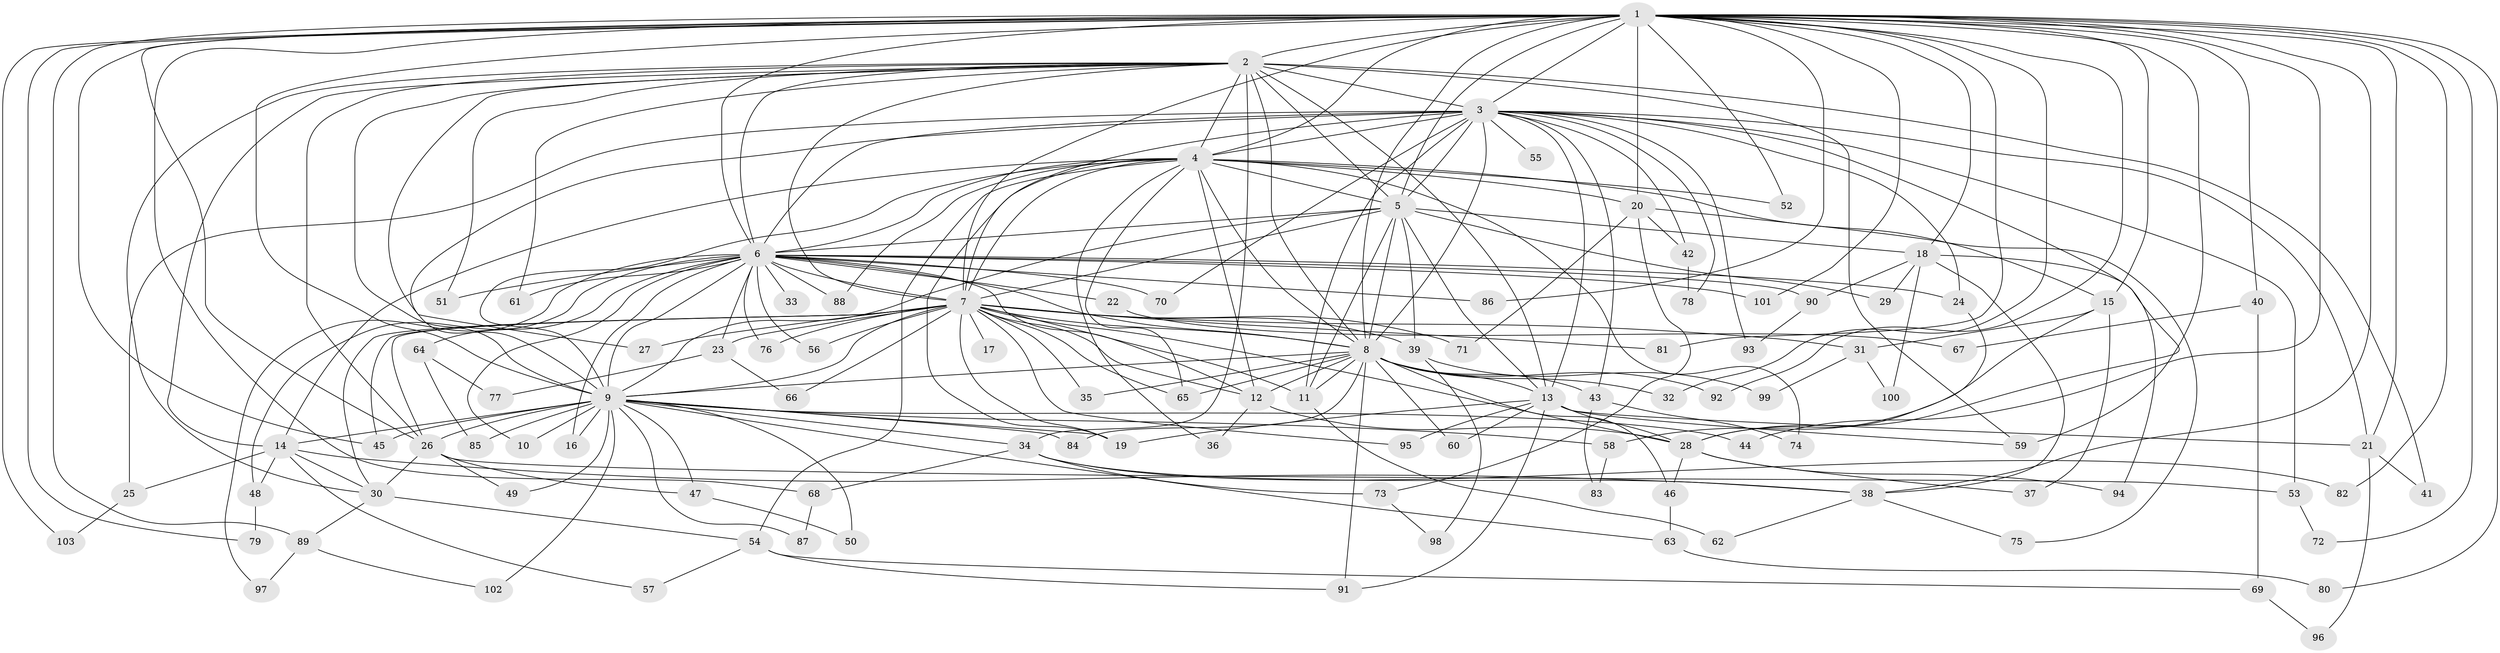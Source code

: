 // original degree distribution, {40: 0.006802721088435374, 19: 0.013605442176870748, 22: 0.006802721088435374, 16: 0.006802721088435374, 33: 0.013605442176870748, 17: 0.006802721088435374, 25: 0.006802721088435374, 29: 0.006802721088435374, 2: 0.5510204081632653, 3: 0.19047619047619047, 4: 0.09523809523809523, 9: 0.006802721088435374, 5: 0.05442176870748299, 7: 0.013605442176870748, 8: 0.006802721088435374, 6: 0.013605442176870748}
// Generated by graph-tools (version 1.1) at 2025/49/03/04/25 22:49:47]
// undirected, 103 vertices, 241 edges
graph export_dot {
  node [color=gray90,style=filled];
  1;
  2;
  3;
  4;
  5;
  6;
  7;
  8;
  9;
  10;
  11;
  12;
  13;
  14;
  15;
  16;
  17;
  18;
  19;
  20;
  21;
  22;
  23;
  24;
  25;
  26;
  27;
  28;
  29;
  30;
  31;
  32;
  33;
  34;
  35;
  36;
  37;
  38;
  39;
  40;
  41;
  42;
  43;
  44;
  45;
  46;
  47;
  48;
  49;
  50;
  51;
  52;
  53;
  54;
  55;
  56;
  57;
  58;
  59;
  60;
  61;
  62;
  63;
  64;
  65;
  66;
  67;
  68;
  69;
  70;
  71;
  72;
  73;
  74;
  75;
  76;
  77;
  78;
  79;
  80;
  81;
  82;
  83;
  84;
  85;
  86;
  87;
  88;
  89;
  90;
  91;
  92;
  93;
  94;
  95;
  96;
  97;
  98;
  99;
  100;
  101;
  102;
  103;
  1 -- 2 [weight=2.0];
  1 -- 3 [weight=3.0];
  1 -- 4 [weight=1.0];
  1 -- 5 [weight=1.0];
  1 -- 6 [weight=1.0];
  1 -- 7 [weight=1.0];
  1 -- 8 [weight=2.0];
  1 -- 9 [weight=1.0];
  1 -- 15 [weight=1.0];
  1 -- 18 [weight=1.0];
  1 -- 20 [weight=2.0];
  1 -- 21 [weight=2.0];
  1 -- 26 [weight=1.0];
  1 -- 32 [weight=2.0];
  1 -- 38 [weight=1.0];
  1 -- 40 [weight=1.0];
  1 -- 44 [weight=1.0];
  1 -- 45 [weight=1.0];
  1 -- 52 [weight=1.0];
  1 -- 59 [weight=1.0];
  1 -- 68 [weight=1.0];
  1 -- 72 [weight=1.0];
  1 -- 79 [weight=1.0];
  1 -- 80 [weight=1.0];
  1 -- 81 [weight=1.0];
  1 -- 82 [weight=1.0];
  1 -- 86 [weight=1.0];
  1 -- 89 [weight=1.0];
  1 -- 92 [weight=1.0];
  1 -- 101 [weight=1.0];
  1 -- 103 [weight=1.0];
  2 -- 3 [weight=2.0];
  2 -- 4 [weight=1.0];
  2 -- 5 [weight=2.0];
  2 -- 6 [weight=1.0];
  2 -- 7 [weight=1.0];
  2 -- 8 [weight=1.0];
  2 -- 9 [weight=1.0];
  2 -- 13 [weight=1.0];
  2 -- 14 [weight=1.0];
  2 -- 26 [weight=1.0];
  2 -- 27 [weight=1.0];
  2 -- 30 [weight=1.0];
  2 -- 34 [weight=1.0];
  2 -- 41 [weight=1.0];
  2 -- 51 [weight=1.0];
  2 -- 59 [weight=1.0];
  2 -- 61 [weight=1.0];
  3 -- 4 [weight=2.0];
  3 -- 5 [weight=3.0];
  3 -- 6 [weight=2.0];
  3 -- 7 [weight=2.0];
  3 -- 8 [weight=2.0];
  3 -- 9 [weight=2.0];
  3 -- 11 [weight=1.0];
  3 -- 13 [weight=1.0];
  3 -- 21 [weight=1.0];
  3 -- 24 [weight=1.0];
  3 -- 25 [weight=1.0];
  3 -- 28 [weight=1.0];
  3 -- 42 [weight=1.0];
  3 -- 43 [weight=1.0];
  3 -- 53 [weight=1.0];
  3 -- 55 [weight=2.0];
  3 -- 70 [weight=1.0];
  3 -- 78 [weight=1.0];
  3 -- 93 [weight=1.0];
  4 -- 5 [weight=1.0];
  4 -- 6 [weight=1.0];
  4 -- 7 [weight=2.0];
  4 -- 8 [weight=2.0];
  4 -- 9 [weight=2.0];
  4 -- 12 [weight=1.0];
  4 -- 14 [weight=1.0];
  4 -- 15 [weight=1.0];
  4 -- 19 [weight=1.0];
  4 -- 20 [weight=1.0];
  4 -- 36 [weight=1.0];
  4 -- 52 [weight=1.0];
  4 -- 54 [weight=1.0];
  4 -- 65 [weight=1.0];
  4 -- 74 [weight=1.0];
  4 -- 88 [weight=1.0];
  5 -- 6 [weight=1.0];
  5 -- 7 [weight=1.0];
  5 -- 8 [weight=1.0];
  5 -- 9 [weight=1.0];
  5 -- 11 [weight=1.0];
  5 -- 13 [weight=1.0];
  5 -- 18 [weight=1.0];
  5 -- 29 [weight=1.0];
  5 -- 39 [weight=1.0];
  6 -- 7 [weight=1.0];
  6 -- 8 [weight=2.0];
  6 -- 9 [weight=1.0];
  6 -- 10 [weight=1.0];
  6 -- 12 [weight=1.0];
  6 -- 16 [weight=1.0];
  6 -- 22 [weight=1.0];
  6 -- 23 [weight=1.0];
  6 -- 24 [weight=1.0];
  6 -- 33 [weight=1.0];
  6 -- 48 [weight=1.0];
  6 -- 51 [weight=1.0];
  6 -- 56 [weight=1.0];
  6 -- 61 [weight=1.0];
  6 -- 64 [weight=1.0];
  6 -- 70 [weight=1.0];
  6 -- 76 [weight=1.0];
  6 -- 86 [weight=1.0];
  6 -- 88 [weight=1.0];
  6 -- 90 [weight=1.0];
  6 -- 97 [weight=1.0];
  6 -- 101 [weight=1.0];
  7 -- 8 [weight=1.0];
  7 -- 9 [weight=2.0];
  7 -- 11 [weight=1.0];
  7 -- 12 [weight=2.0];
  7 -- 17 [weight=1.0];
  7 -- 19 [weight=1.0];
  7 -- 23 [weight=1.0];
  7 -- 26 [weight=1.0];
  7 -- 27 [weight=1.0];
  7 -- 28 [weight=1.0];
  7 -- 30 [weight=1.0];
  7 -- 31 [weight=1.0];
  7 -- 35 [weight=1.0];
  7 -- 39 [weight=1.0];
  7 -- 45 [weight=1.0];
  7 -- 56 [weight=1.0];
  7 -- 65 [weight=1.0];
  7 -- 66 [weight=1.0];
  7 -- 71 [weight=1.0];
  7 -- 76 [weight=1.0];
  7 -- 81 [weight=1.0];
  7 -- 95 [weight=1.0];
  8 -- 9 [weight=1.0];
  8 -- 11 [weight=1.0];
  8 -- 12 [weight=1.0];
  8 -- 13 [weight=1.0];
  8 -- 32 [weight=1.0];
  8 -- 35 [weight=1.0];
  8 -- 43 [weight=1.0];
  8 -- 46 [weight=1.0];
  8 -- 60 [weight=1.0];
  8 -- 65 [weight=1.0];
  8 -- 84 [weight=1.0];
  8 -- 91 [weight=1.0];
  8 -- 92 [weight=1.0];
  9 -- 10 [weight=1.0];
  9 -- 14 [weight=2.0];
  9 -- 16 [weight=1.0];
  9 -- 19 [weight=1.0];
  9 -- 26 [weight=1.0];
  9 -- 34 [weight=1.0];
  9 -- 44 [weight=1.0];
  9 -- 45 [weight=2.0];
  9 -- 47 [weight=1.0];
  9 -- 49 [weight=1.0];
  9 -- 50 [weight=1.0];
  9 -- 58 [weight=1.0];
  9 -- 63 [weight=1.0];
  9 -- 84 [weight=1.0];
  9 -- 85 [weight=1.0];
  9 -- 87 [weight=1.0];
  9 -- 102 [weight=1.0];
  11 -- 62 [weight=1.0];
  12 -- 28 [weight=1.0];
  12 -- 36 [weight=1.0];
  13 -- 19 [weight=1.0];
  13 -- 21 [weight=1.0];
  13 -- 28 [weight=1.0];
  13 -- 59 [weight=1.0];
  13 -- 60 [weight=1.0];
  13 -- 91 [weight=1.0];
  13 -- 95 [weight=1.0];
  14 -- 25 [weight=1.0];
  14 -- 30 [weight=1.0];
  14 -- 38 [weight=1.0];
  14 -- 48 [weight=1.0];
  14 -- 57 [weight=1.0];
  15 -- 31 [weight=1.0];
  15 -- 37 [weight=1.0];
  15 -- 58 [weight=1.0];
  18 -- 29 [weight=1.0];
  18 -- 38 [weight=1.0];
  18 -- 90 [weight=1.0];
  18 -- 94 [weight=1.0];
  18 -- 100 [weight=1.0];
  20 -- 42 [weight=1.0];
  20 -- 71 [weight=1.0];
  20 -- 73 [weight=1.0];
  20 -- 75 [weight=1.0];
  21 -- 41 [weight=1.0];
  21 -- 96 [weight=1.0];
  22 -- 67 [weight=1.0];
  23 -- 66 [weight=1.0];
  23 -- 77 [weight=1.0];
  24 -- 28 [weight=1.0];
  25 -- 103 [weight=1.0];
  26 -- 30 [weight=1.0];
  26 -- 47 [weight=1.0];
  26 -- 49 [weight=1.0];
  26 -- 53 [weight=1.0];
  28 -- 37 [weight=1.0];
  28 -- 46 [weight=1.0];
  28 -- 94 [weight=1.0];
  30 -- 54 [weight=1.0];
  30 -- 89 [weight=1.0];
  31 -- 99 [weight=1.0];
  31 -- 100 [weight=1.0];
  34 -- 38 [weight=1.0];
  34 -- 68 [weight=1.0];
  34 -- 73 [weight=1.0];
  34 -- 82 [weight=1.0];
  38 -- 62 [weight=1.0];
  38 -- 75 [weight=1.0];
  39 -- 98 [weight=1.0];
  39 -- 99 [weight=1.0];
  40 -- 67 [weight=1.0];
  40 -- 69 [weight=1.0];
  42 -- 78 [weight=1.0];
  43 -- 74 [weight=1.0];
  43 -- 83 [weight=1.0];
  46 -- 63 [weight=1.0];
  47 -- 50 [weight=1.0];
  48 -- 79 [weight=1.0];
  53 -- 72 [weight=1.0];
  54 -- 57 [weight=1.0];
  54 -- 69 [weight=1.0];
  54 -- 91 [weight=1.0];
  58 -- 83 [weight=1.0];
  63 -- 80 [weight=1.0];
  64 -- 77 [weight=1.0];
  64 -- 85 [weight=1.0];
  68 -- 87 [weight=1.0];
  69 -- 96 [weight=1.0];
  73 -- 98 [weight=1.0];
  89 -- 97 [weight=1.0];
  89 -- 102 [weight=1.0];
  90 -- 93 [weight=1.0];
}
